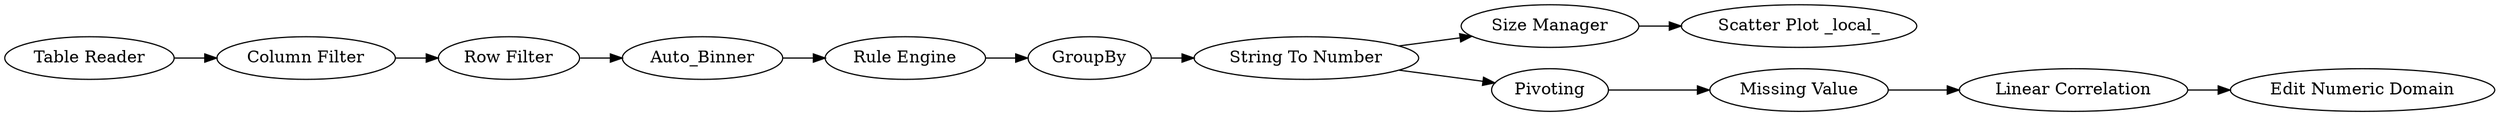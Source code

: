 digraph {
	12 -> 10
	10 -> 13
	7 -> 8
	4 -> 5
	1 -> 2
	8 -> 9
	7 -> 11
	3 -> 4
	5 -> 6
	11 -> 12
	2 -> 3
	6 -> 7
	5 [label="Rule Engine"]
	13 [label="Edit Numeric Domain"]
	1 [label="Table Reader"]
	7 [label="String To Number"]
	9 [label="Scatter Plot _local_"]
	11 [label=Pivoting]
	4 [label=Auto_Binner]
	6 [label=GroupBy]
	8 [label="Size Manager"]
	12 [label="Missing Value"]
	3 [label="Row Filter"]
	2 [label="Column Filter"]
	10 [label="Linear Correlation"]
	rankdir=LR
}
